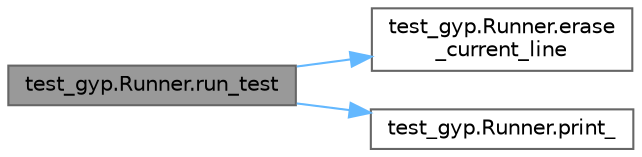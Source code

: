 digraph "test_gyp.Runner.run_test"
{
 // LATEX_PDF_SIZE
  bgcolor="transparent";
  edge [fontname=Helvetica,fontsize=10,labelfontname=Helvetica,labelfontsize=10];
  node [fontname=Helvetica,fontsize=10,shape=box,height=0.2,width=0.4];
  rankdir="LR";
  Node1 [id="Node000001",label="test_gyp.Runner.run_test",height=0.2,width=0.4,color="gray40", fillcolor="grey60", style="filled", fontcolor="black",tooltip=" "];
  Node1 -> Node2 [id="edge1_Node000001_Node000002",color="steelblue1",style="solid",tooltip=" "];
  Node2 [id="Node000002",label="test_gyp.Runner.erase\l_current_line",height=0.2,width=0.4,color="grey40", fillcolor="white", style="filled",URL="$classtest__gyp_1_1_runner.html#a5884291743dc72b6bbeab571fe4000e3",tooltip=" "];
  Node1 -> Node3 [id="edge2_Node000001_Node000003",color="steelblue1",style="solid",tooltip=" "];
  Node3 [id="Node000003",label="test_gyp.Runner.print_",height=0.2,width=0.4,color="grey40", fillcolor="white", style="filled",URL="$classtest__gyp_1_1_runner.html#aca3af79ec70a4e88abbb69c245aeb625",tooltip=" "];
}
